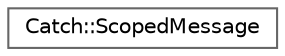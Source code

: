 digraph "Graphical Class Hierarchy"
{
 // LATEX_PDF_SIZE
  bgcolor="transparent";
  edge [fontname=Helvetica,fontsize=10,labelfontname=Helvetica,labelfontsize=10];
  node [fontname=Helvetica,fontsize=10,shape=box,height=0.2,width=0.4];
  rankdir="LR";
  Node0 [label="Catch::ScopedMessage",height=0.2,width=0.4,color="grey40", fillcolor="white", style="filled",URL="$class_catch_1_1_scoped_message.html",tooltip=" "];
}
